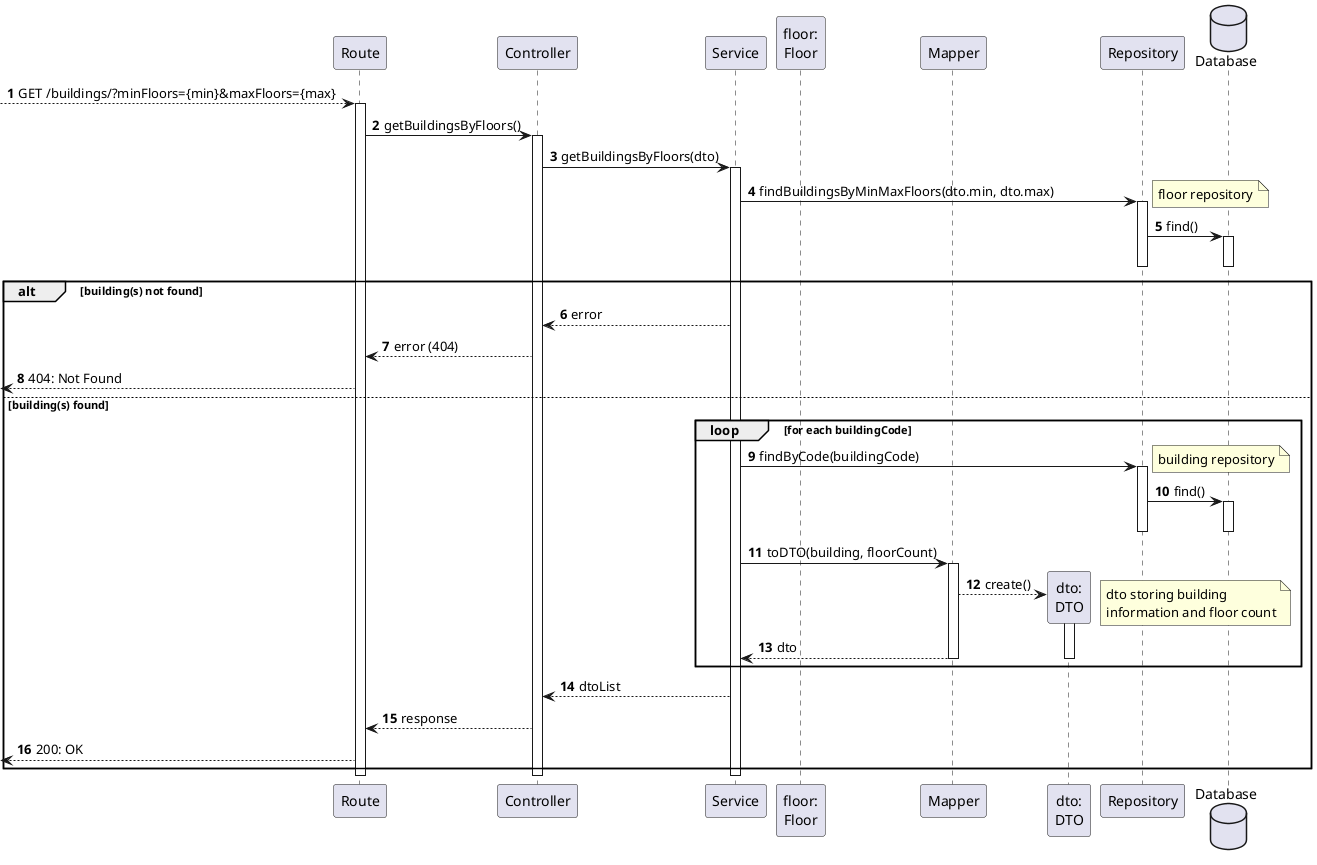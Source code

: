 @startuml
autonumber

participant "Route" as r
participant "Controller" as ctrl
participant "Service" as svc

participant "floor:\nFloor" as floor
participant "Mapper" as map
participant "dto:\nDTO" as dto

participant "Repository" as repo
database "Database" as db

[--> r: GET /buildings/?minFloors={min}&maxFloors={max}
activate r
    r -> ctrl : getBuildingsByFloors()
    activate ctrl
        ctrl -> svc : getBuildingsByFloors(dto)
        activate svc
            svc -> repo : findBuildingsByMinMaxFloors(dto.min, dto.max)
            activate repo
                note right: floor repository
                repo -> db : find()
                activate db
                deactivate db
            deactivate repo

            alt building(s) not found
                svc --> ctrl : error
                ctrl --> r : error (404)
                [<--r : 404: Not Found
            else building(s) found

            loop for each buildingCode
                svc -> repo : findByCode(buildingCode)
                activate repo
                    note right : building repository
                    repo -> db : find()
                    activate db
                    deactivate db
                deactivate repo

                svc -> map : toDTO(building, floorCount)

                activate map
                    map --> dto** : create()
                    note right : dto storing building \ninformation and floor count
                    activate dto
                        map --> svc : dto
                    deactivate dto
                deactivate map
            end loop
                svc --> ctrl : dtoList
                ctrl --> r : response
                [<-- r : 200: OK
            end
        deactivate svc
    deactivate ctrl
deactivate r

@enduml
